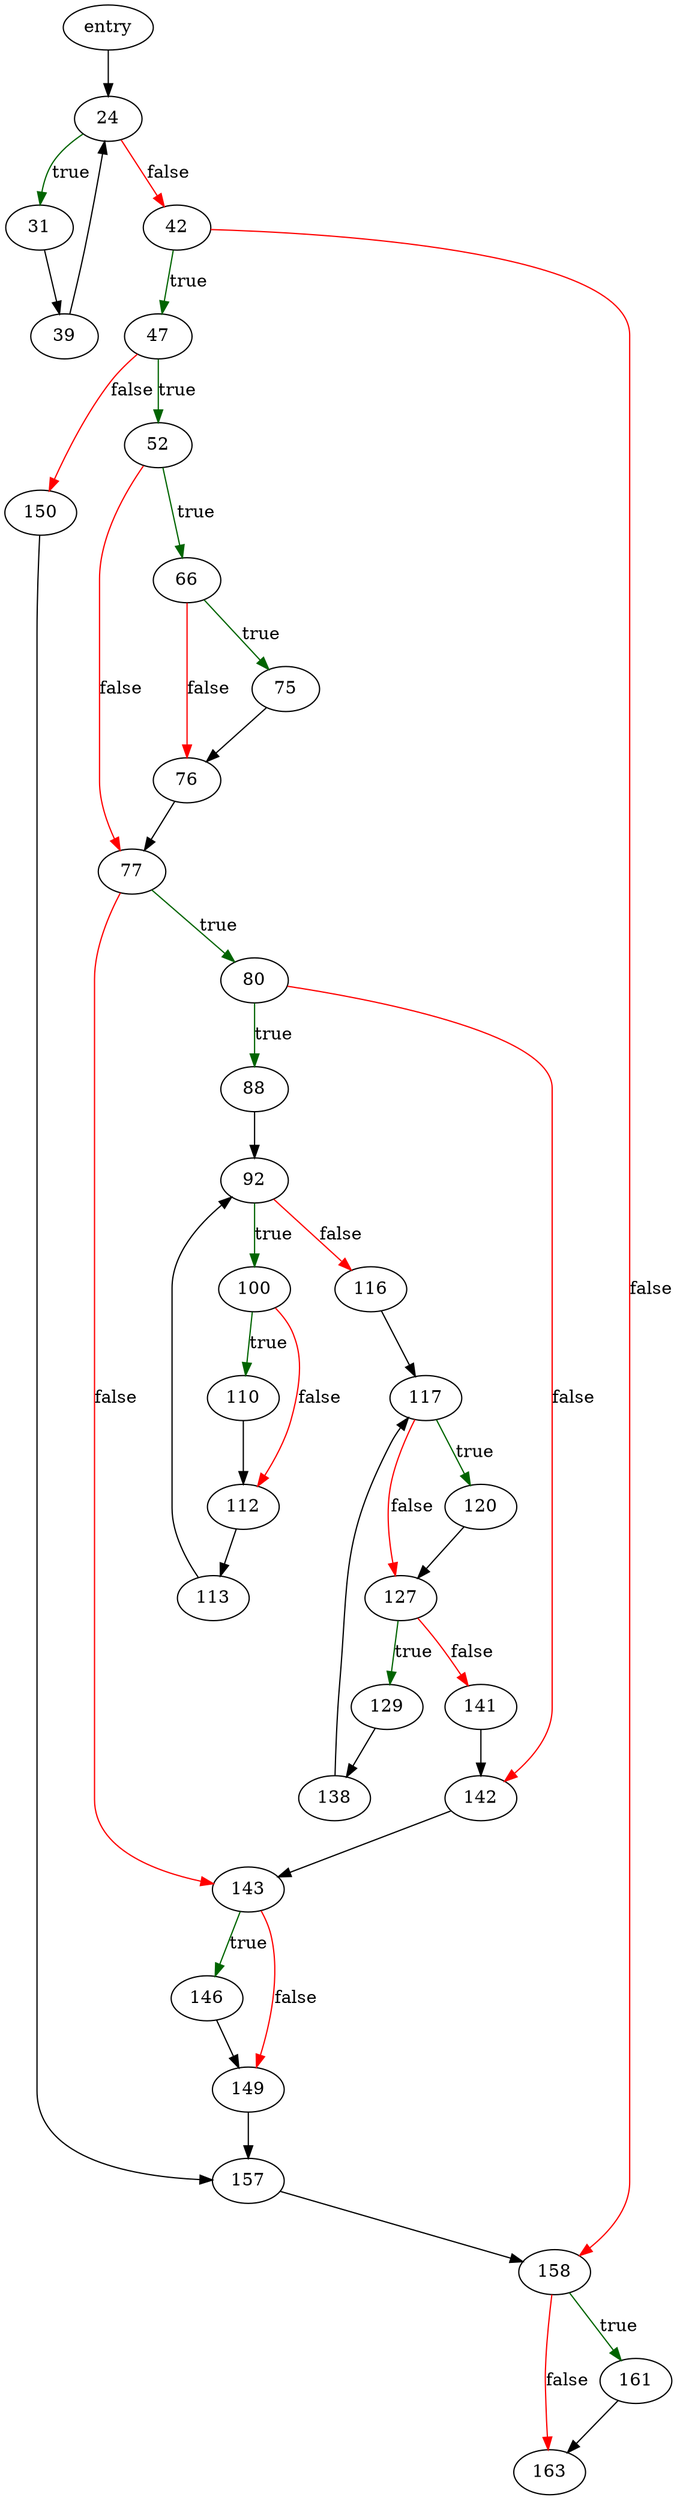 digraph "vdbeSorterSetupMerge" {
	// Node definitions.
	1 [label=entry];
	24;
	31;
	39;
	42;
	47;
	52;
	66;
	75;
	76;
	77;
	80;
	88;
	92;
	100;
	110;
	112;
	113;
	116;
	117;
	120;
	127;
	129;
	138;
	141;
	142;
	143;
	146;
	149;
	150;
	157;
	158;
	161;
	163;

	// Edge definitions.
	1 -> 24;
	24 -> 31 [
		color=darkgreen
		label=true
	];
	24 -> 42 [
		color=red
		label=false
	];
	31 -> 39;
	39 -> 24;
	42 -> 47 [
		color=darkgreen
		label=true
	];
	42 -> 158 [
		color=red
		label=false
	];
	47 -> 52 [
		color=darkgreen
		label=true
	];
	47 -> 150 [
		color=red
		label=false
	];
	52 -> 66 [
		color=darkgreen
		label=true
	];
	52 -> 77 [
		color=red
		label=false
	];
	66 -> 75 [
		color=darkgreen
		label=true
	];
	66 -> 76 [
		color=red
		label=false
	];
	75 -> 76;
	76 -> 77;
	77 -> 80 [
		color=darkgreen
		label=true
	];
	77 -> 143 [
		color=red
		label=false
	];
	80 -> 88 [
		color=darkgreen
		label=true
	];
	80 -> 142 [
		color=red
		label=false
	];
	88 -> 92;
	92 -> 100 [
		color=darkgreen
		label=true
	];
	92 -> 116 [
		color=red
		label=false
	];
	100 -> 110 [
		color=darkgreen
		label=true
	];
	100 -> 112 [
		color=red
		label=false
	];
	110 -> 112;
	112 -> 113;
	113 -> 92;
	116 -> 117;
	117 -> 120 [
		color=darkgreen
		label=true
	];
	117 -> 127 [
		color=red
		label=false
	];
	120 -> 127;
	127 -> 129 [
		color=darkgreen
		label=true
	];
	127 -> 141 [
		color=red
		label=false
	];
	129 -> 138;
	138 -> 117;
	141 -> 142;
	142 -> 143;
	143 -> 146 [
		color=darkgreen
		label=true
	];
	143 -> 149 [
		color=red
		label=false
	];
	146 -> 149;
	149 -> 157;
	150 -> 157;
	157 -> 158;
	158 -> 161 [
		color=darkgreen
		label=true
	];
	158 -> 163 [
		color=red
		label=false
	];
	161 -> 163;
}